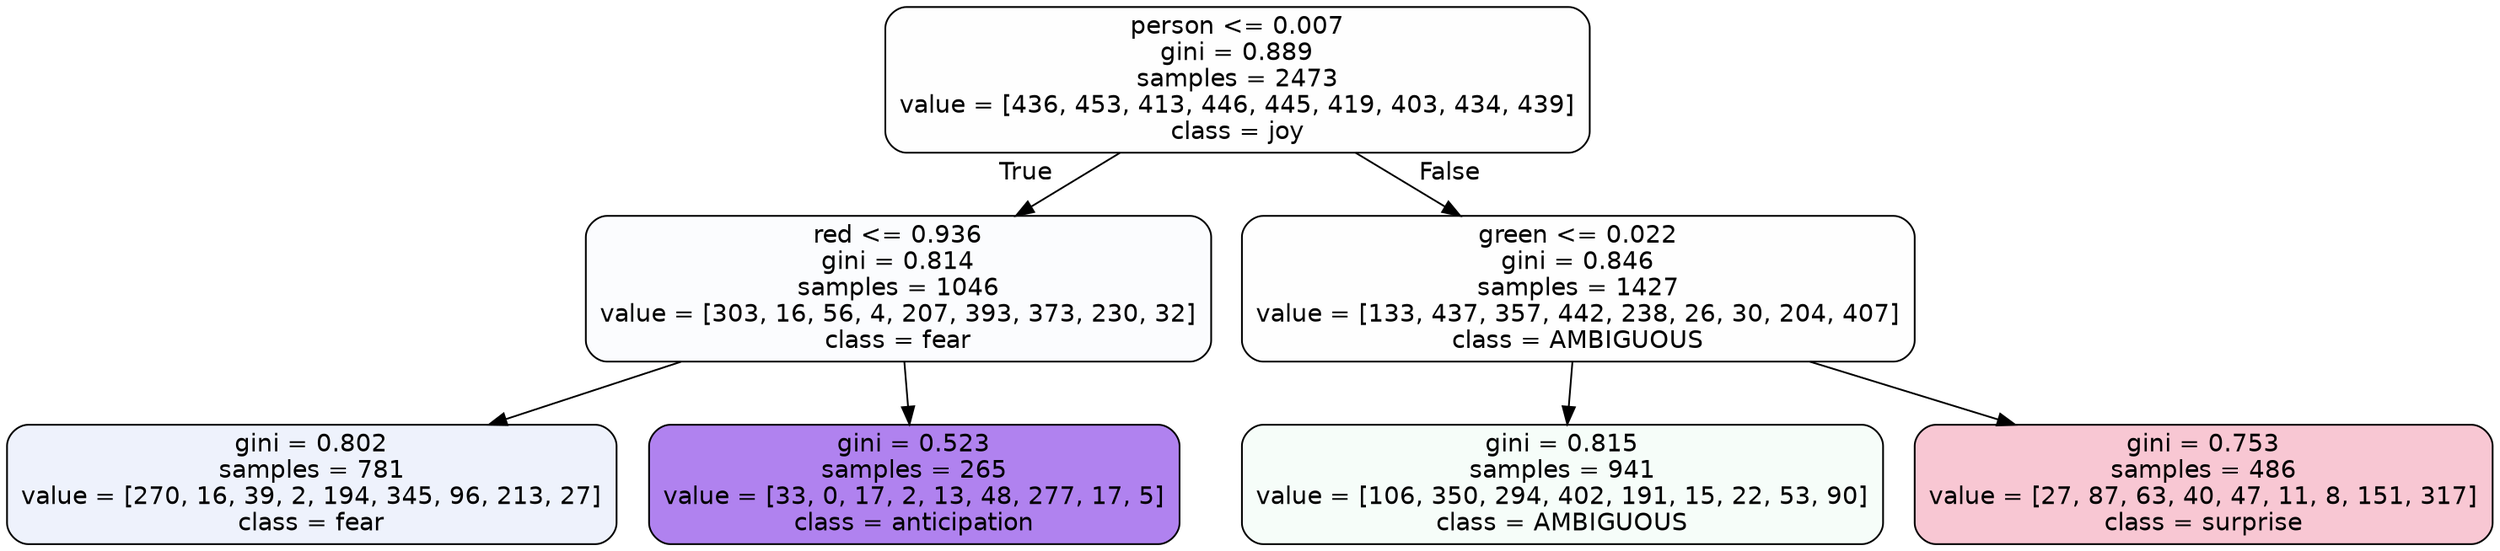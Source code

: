 digraph Tree {
node [shape=box, style="filled, rounded", color="black", fontname=helvetica] ;
edge [fontname=helvetica] ;
0 [label="person <= 0.007\ngini = 0.889\nsamples = 2473\nvalue = [436, 453, 413, 446, 445, 419, 403, 434, 439]\nclass = joy", fillcolor="#d7e53901"] ;
1 [label="red <= 0.936\ngini = 0.814\nsamples = 1046\nvalue = [303, 16, 56, 4, 207, 393, 373, 230, 32]\nclass = fear", fillcolor="#3964e504"] ;
0 -> 1 [labeldistance=2.5, labelangle=45, headlabel="True"] ;
2 [label="gini = 0.802\nsamples = 781\nvalue = [270, 16, 39, 2, 194, 345, 96, 213, 27]\nclass = fear", fillcolor="#3964e515"] ;
1 -> 2 ;
3 [label="gini = 0.523\nsamples = 265\nvalue = [33, 0, 17, 2, 13, 48, 277, 17, 5]\nclass = anticipation", fillcolor="#8139e5a0"] ;
1 -> 3 ;
4 [label="green <= 0.022\ngini = 0.846\nsamples = 1427\nvalue = [133, 437, 357, 442, 238, 26, 30, 204, 407]\nclass = AMBIGUOUS", fillcolor="#39e58101"] ;
0 -> 4 [labeldistance=2.5, labelangle=-45, headlabel="False"] ;
5 [label="gini = 0.815\nsamples = 941\nvalue = [106, 350, 294, 402, 191, 15, 22, 53, 90]\nclass = AMBIGUOUS", fillcolor="#39e5810b"] ;
4 -> 5 ;
6 [label="gini = 0.753\nsamples = 486\nvalue = [27, 87, 63, 40, 47, 11, 8, 151, 317]\nclass = surprise", fillcolor="#e5396447"] ;
4 -> 6 ;
}